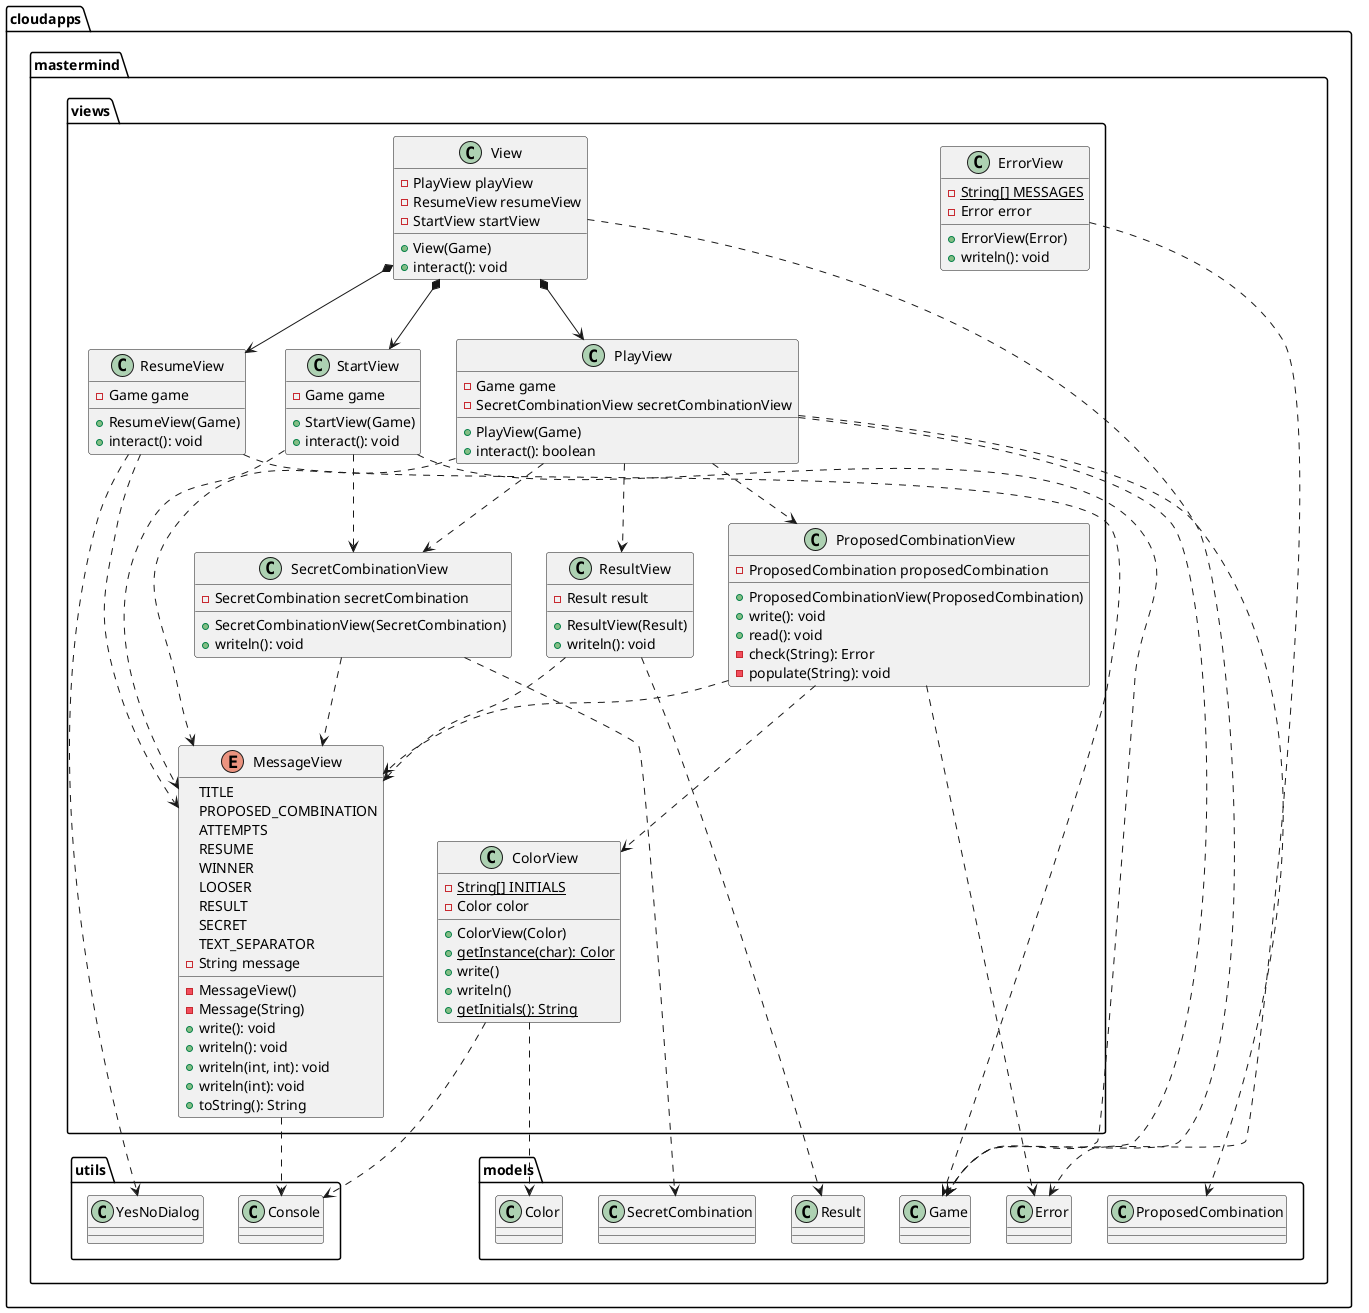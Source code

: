 @startuml Package **cloudapps.mastermind.views**

package "cloudapps.mastermind.views" {

  class View {
    -PlayView playView
    -ResumeView resumeView
    -StartView startView
    +View(Game)
    +interact(): void
  }
  
  class StartView {
    -Game game
    +StartView(Game)
    +interact(): void
  }
  
  class ResumeView {
    -Game game
    +ResumeView(Game)
    +interact(): void
  }

  class PlayView {
    -Game game
    -SecretCombinationView secretCombinationView
    +PlayView(Game)
    +interact(): boolean

  }
  
  enum MessageView {
    TITLE
    PROPOSED_COMBINATION
    ATTEMPTS
    RESUME
    WINNER
    LOOSER
    RESULT
    SECRET
    TEXT_SEPARATOR
    -String message
    -MessageView()
    -Message(String)
    +write(): void
    +writeln(): void
    +writeln(int, int): void
    +writeln(int): void  
    +toString(): String
  }
  
  class ColorView {
    -{static}String[] INITIALS
    -Color color
    +ColorView(Color)
    +{static} getInstance(char): Color
    +write()
    +writeln()
    +{static} getInitials(): String
  }
  
  class ErrorView {
    -{static}String[] MESSAGES
    -Error error
    +ErrorView(Error)
    +writeln(): void
  }
  
  class ResultView {
    -Result result
    +ResultView(Result)
    +writeln(): void
  }
  
  class ProposedCombinationView {
    -ProposedCombination proposedCombination
    +ProposedCombinationView(ProposedCombination)
    +write(): void
    +read(): void
    -check(String): Error
    -populate(String): void
  }
  
  class SecretCombinationView {
    -SecretCombination secretCombination
    +SecretCombinationView(SecretCombination)
    +writeln(): void
  }
  
  View *--> PlayView
  View *--> StartView
  View *--> ResumeView
  View ..> cloudapps.mastermind.models.Game
  
  StartView ..> cloudapps.mastermind.models.Game
  StartView ..> MessageView
  StartView ..> SecretCombinationView
    
  PlayView ..> cloudapps.mastermind.models.Game
  PlayView ..> cloudapps.mastermind.models.ProposedCombination
  PlayView ..> SecretCombinationView
  PlayView ..> ProposedCombinationView
  PlayView ..> ResultView
  PlayView ..> MessageView
  
  ResumeView ..> cloudapps.mastermind.models.Game
  ResumeView ..> MessageView
  ResumeView ..> cloudapps.mastermind.utils.YesNoDialog
  
  ProposedCombinationView ..> ColorView
  ProposedCombinationView ..> MessageView
  ProposedCombinationView ..> cloudapps.mastermind.models.Error
  
  SecretCombinationView ..> MessageView
  SecretCombinationView ..> cloudapps.mastermind.models.SecretCombination
  
  ResultView ..> MessageView
  ResultView ..> cloudapps.mastermind.models.Result
  
  ErrorView ..> cloudapps.mastermind.models.Error

  ColorView ..> cloudapps.mastermind.models.Color
  ColorView ..> cloudapps.mastermind.utils.Console

  MessageView ..> cloudapps.mastermind.utils.Console    
}

@enduml
